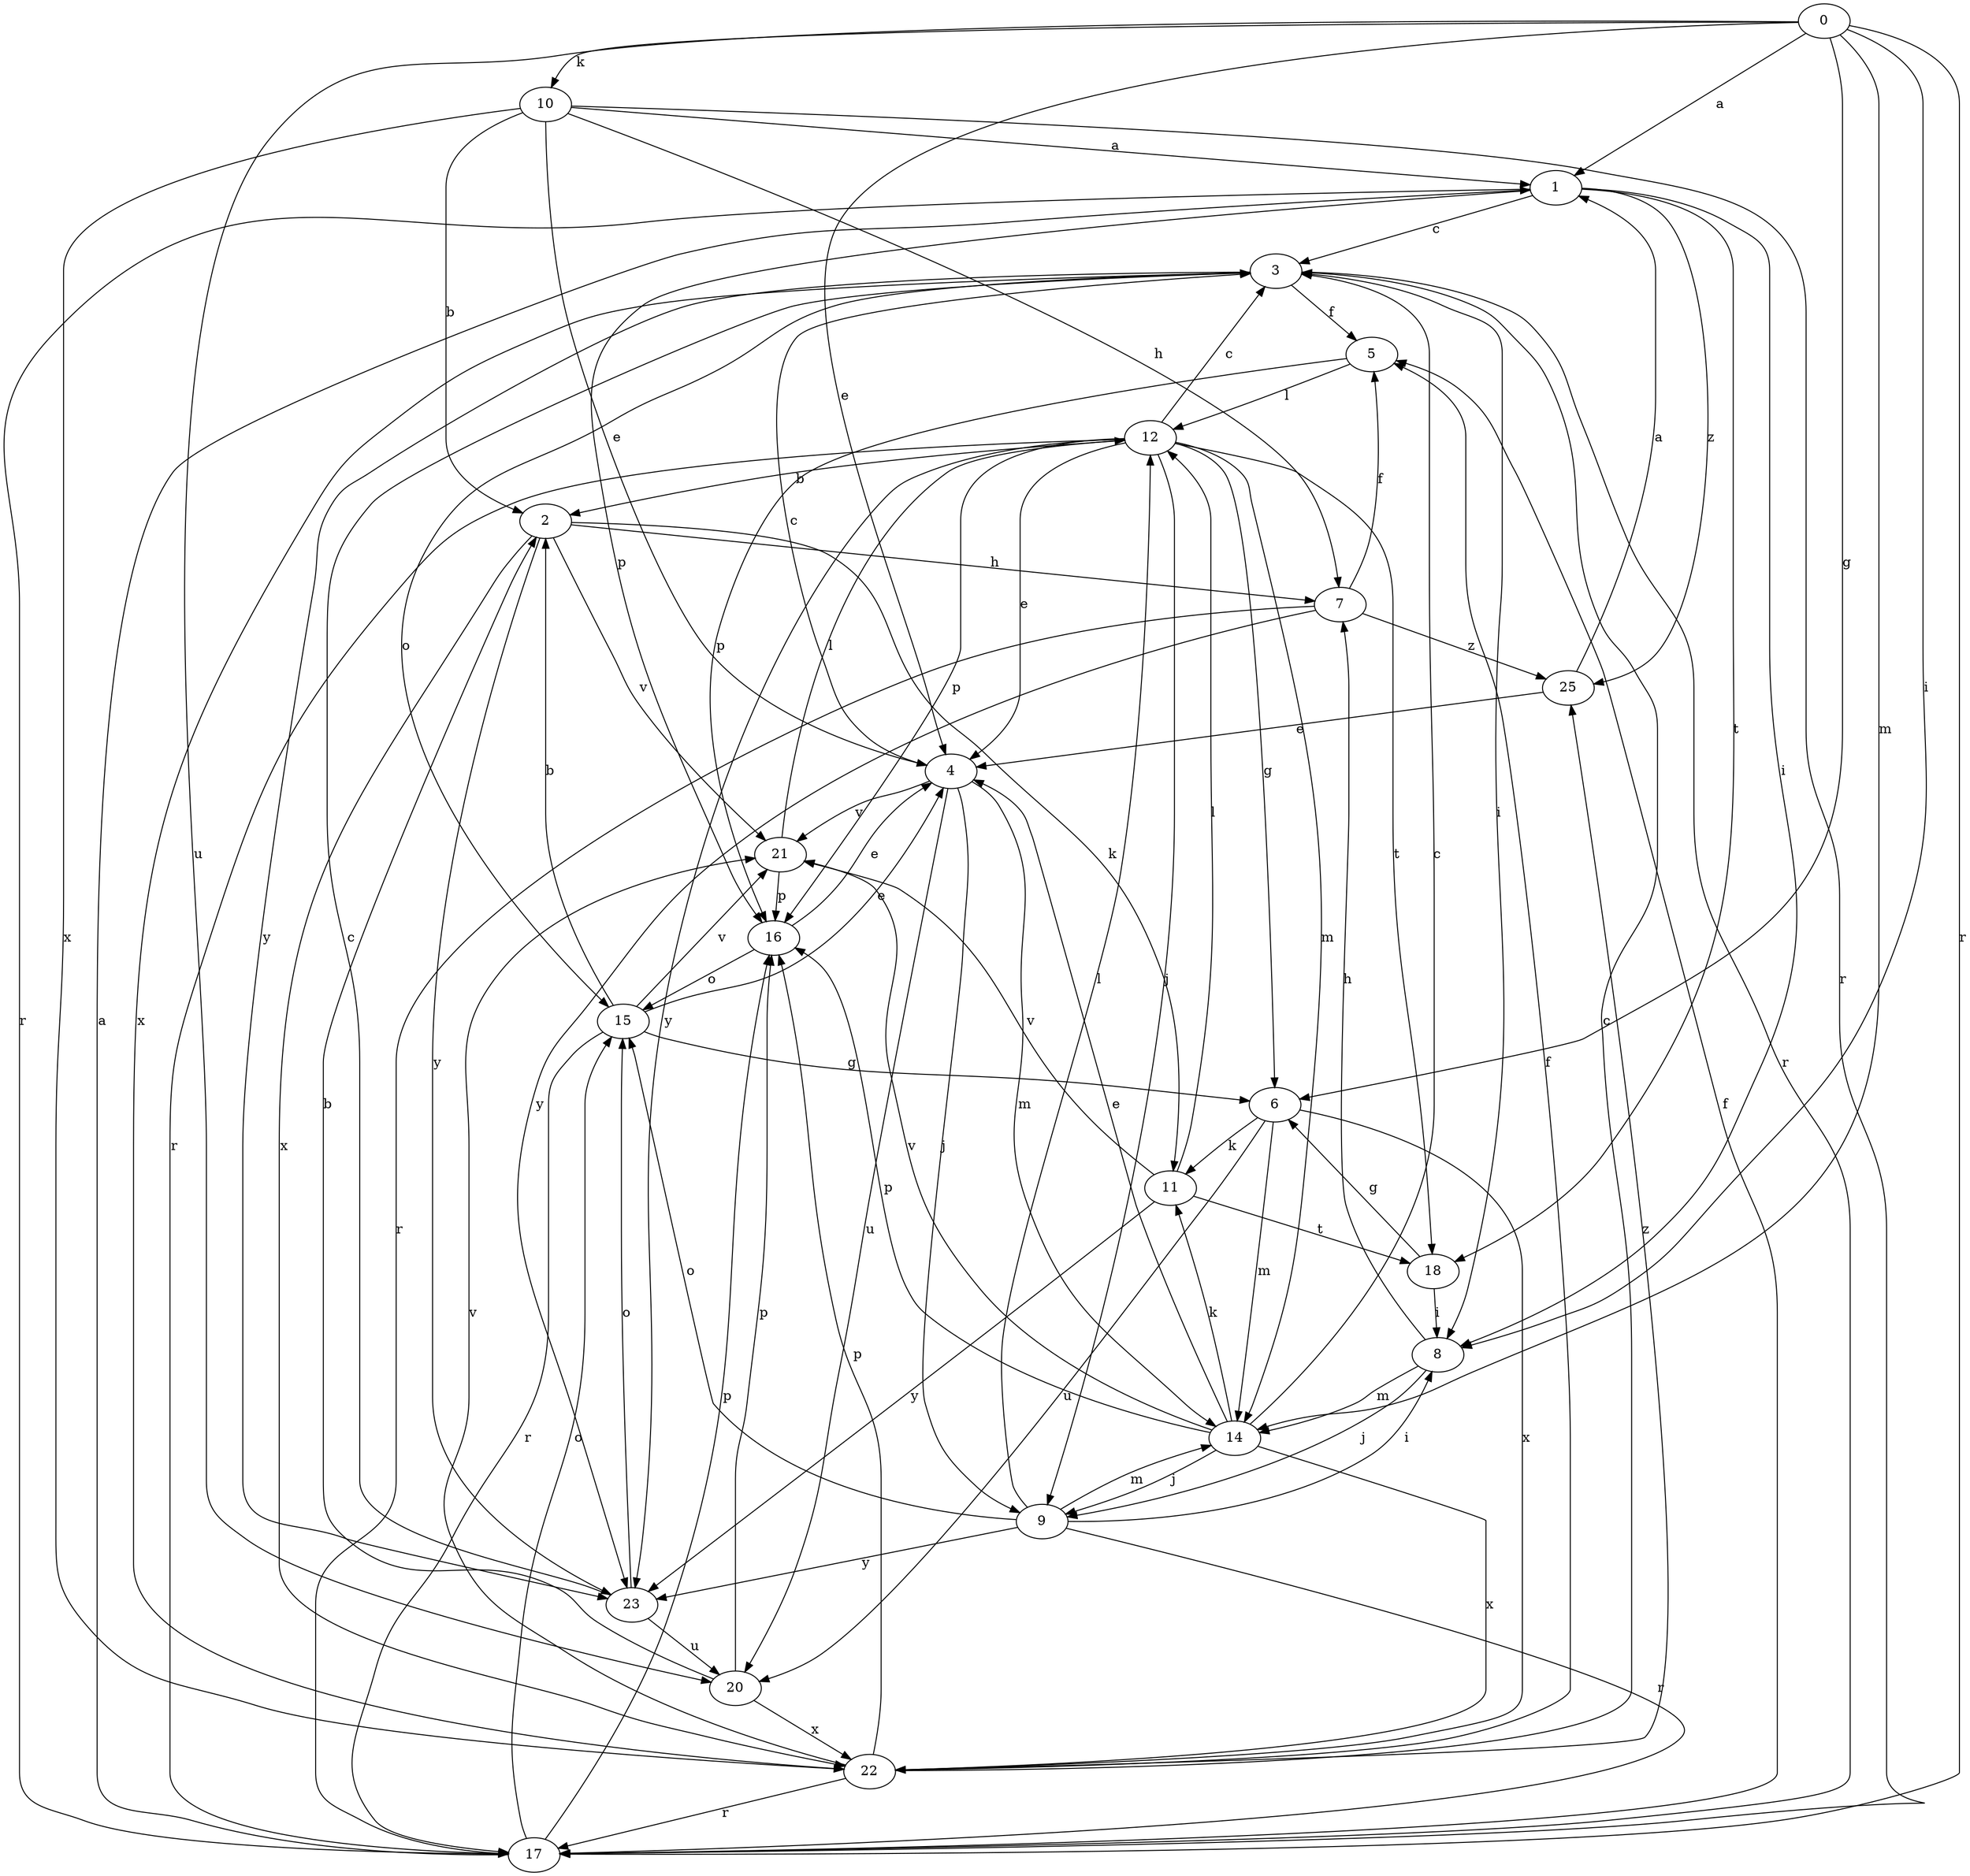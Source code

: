 strict digraph  {
0;
1;
2;
3;
4;
5;
6;
7;
8;
9;
10;
11;
12;
14;
15;
16;
17;
18;
20;
21;
22;
23;
25;
0 -> 1  [label=a];
0 -> 4  [label=e];
0 -> 6  [label=g];
0 -> 8  [label=i];
0 -> 10  [label=k];
0 -> 14  [label=m];
0 -> 17  [label=r];
0 -> 20  [label=u];
1 -> 3  [label=c];
1 -> 8  [label=i];
1 -> 16  [label=p];
1 -> 17  [label=r];
1 -> 18  [label=t];
1 -> 25  [label=z];
2 -> 7  [label=h];
2 -> 11  [label=k];
2 -> 21  [label=v];
2 -> 22  [label=x];
2 -> 23  [label=y];
3 -> 5  [label=f];
3 -> 8  [label=i];
3 -> 15  [label=o];
3 -> 17  [label=r];
3 -> 22  [label=x];
3 -> 23  [label=y];
4 -> 3  [label=c];
4 -> 9  [label=j];
4 -> 14  [label=m];
4 -> 20  [label=u];
4 -> 21  [label=v];
5 -> 12  [label=l];
5 -> 16  [label=p];
6 -> 11  [label=k];
6 -> 14  [label=m];
6 -> 20  [label=u];
6 -> 22  [label=x];
7 -> 5  [label=f];
7 -> 17  [label=r];
7 -> 23  [label=y];
7 -> 25  [label=z];
8 -> 7  [label=h];
8 -> 9  [label=j];
8 -> 14  [label=m];
9 -> 8  [label=i];
9 -> 12  [label=l];
9 -> 14  [label=m];
9 -> 15  [label=o];
9 -> 17  [label=r];
9 -> 23  [label=y];
10 -> 1  [label=a];
10 -> 2  [label=b];
10 -> 4  [label=e];
10 -> 7  [label=h];
10 -> 17  [label=r];
10 -> 22  [label=x];
11 -> 12  [label=l];
11 -> 18  [label=t];
11 -> 21  [label=v];
11 -> 23  [label=y];
12 -> 2  [label=b];
12 -> 3  [label=c];
12 -> 4  [label=e];
12 -> 6  [label=g];
12 -> 9  [label=j];
12 -> 14  [label=m];
12 -> 16  [label=p];
12 -> 17  [label=r];
12 -> 18  [label=t];
12 -> 23  [label=y];
14 -> 3  [label=c];
14 -> 4  [label=e];
14 -> 9  [label=j];
14 -> 11  [label=k];
14 -> 16  [label=p];
14 -> 21  [label=v];
14 -> 22  [label=x];
15 -> 2  [label=b];
15 -> 4  [label=e];
15 -> 6  [label=g];
15 -> 17  [label=r];
15 -> 21  [label=v];
16 -> 4  [label=e];
16 -> 15  [label=o];
17 -> 1  [label=a];
17 -> 5  [label=f];
17 -> 15  [label=o];
17 -> 16  [label=p];
18 -> 6  [label=g];
18 -> 8  [label=i];
20 -> 2  [label=b];
20 -> 16  [label=p];
20 -> 22  [label=x];
21 -> 12  [label=l];
21 -> 16  [label=p];
22 -> 3  [label=c];
22 -> 5  [label=f];
22 -> 16  [label=p];
22 -> 17  [label=r];
22 -> 21  [label=v];
22 -> 25  [label=z];
23 -> 3  [label=c];
23 -> 15  [label=o];
23 -> 20  [label=u];
25 -> 1  [label=a];
25 -> 4  [label=e];
}
